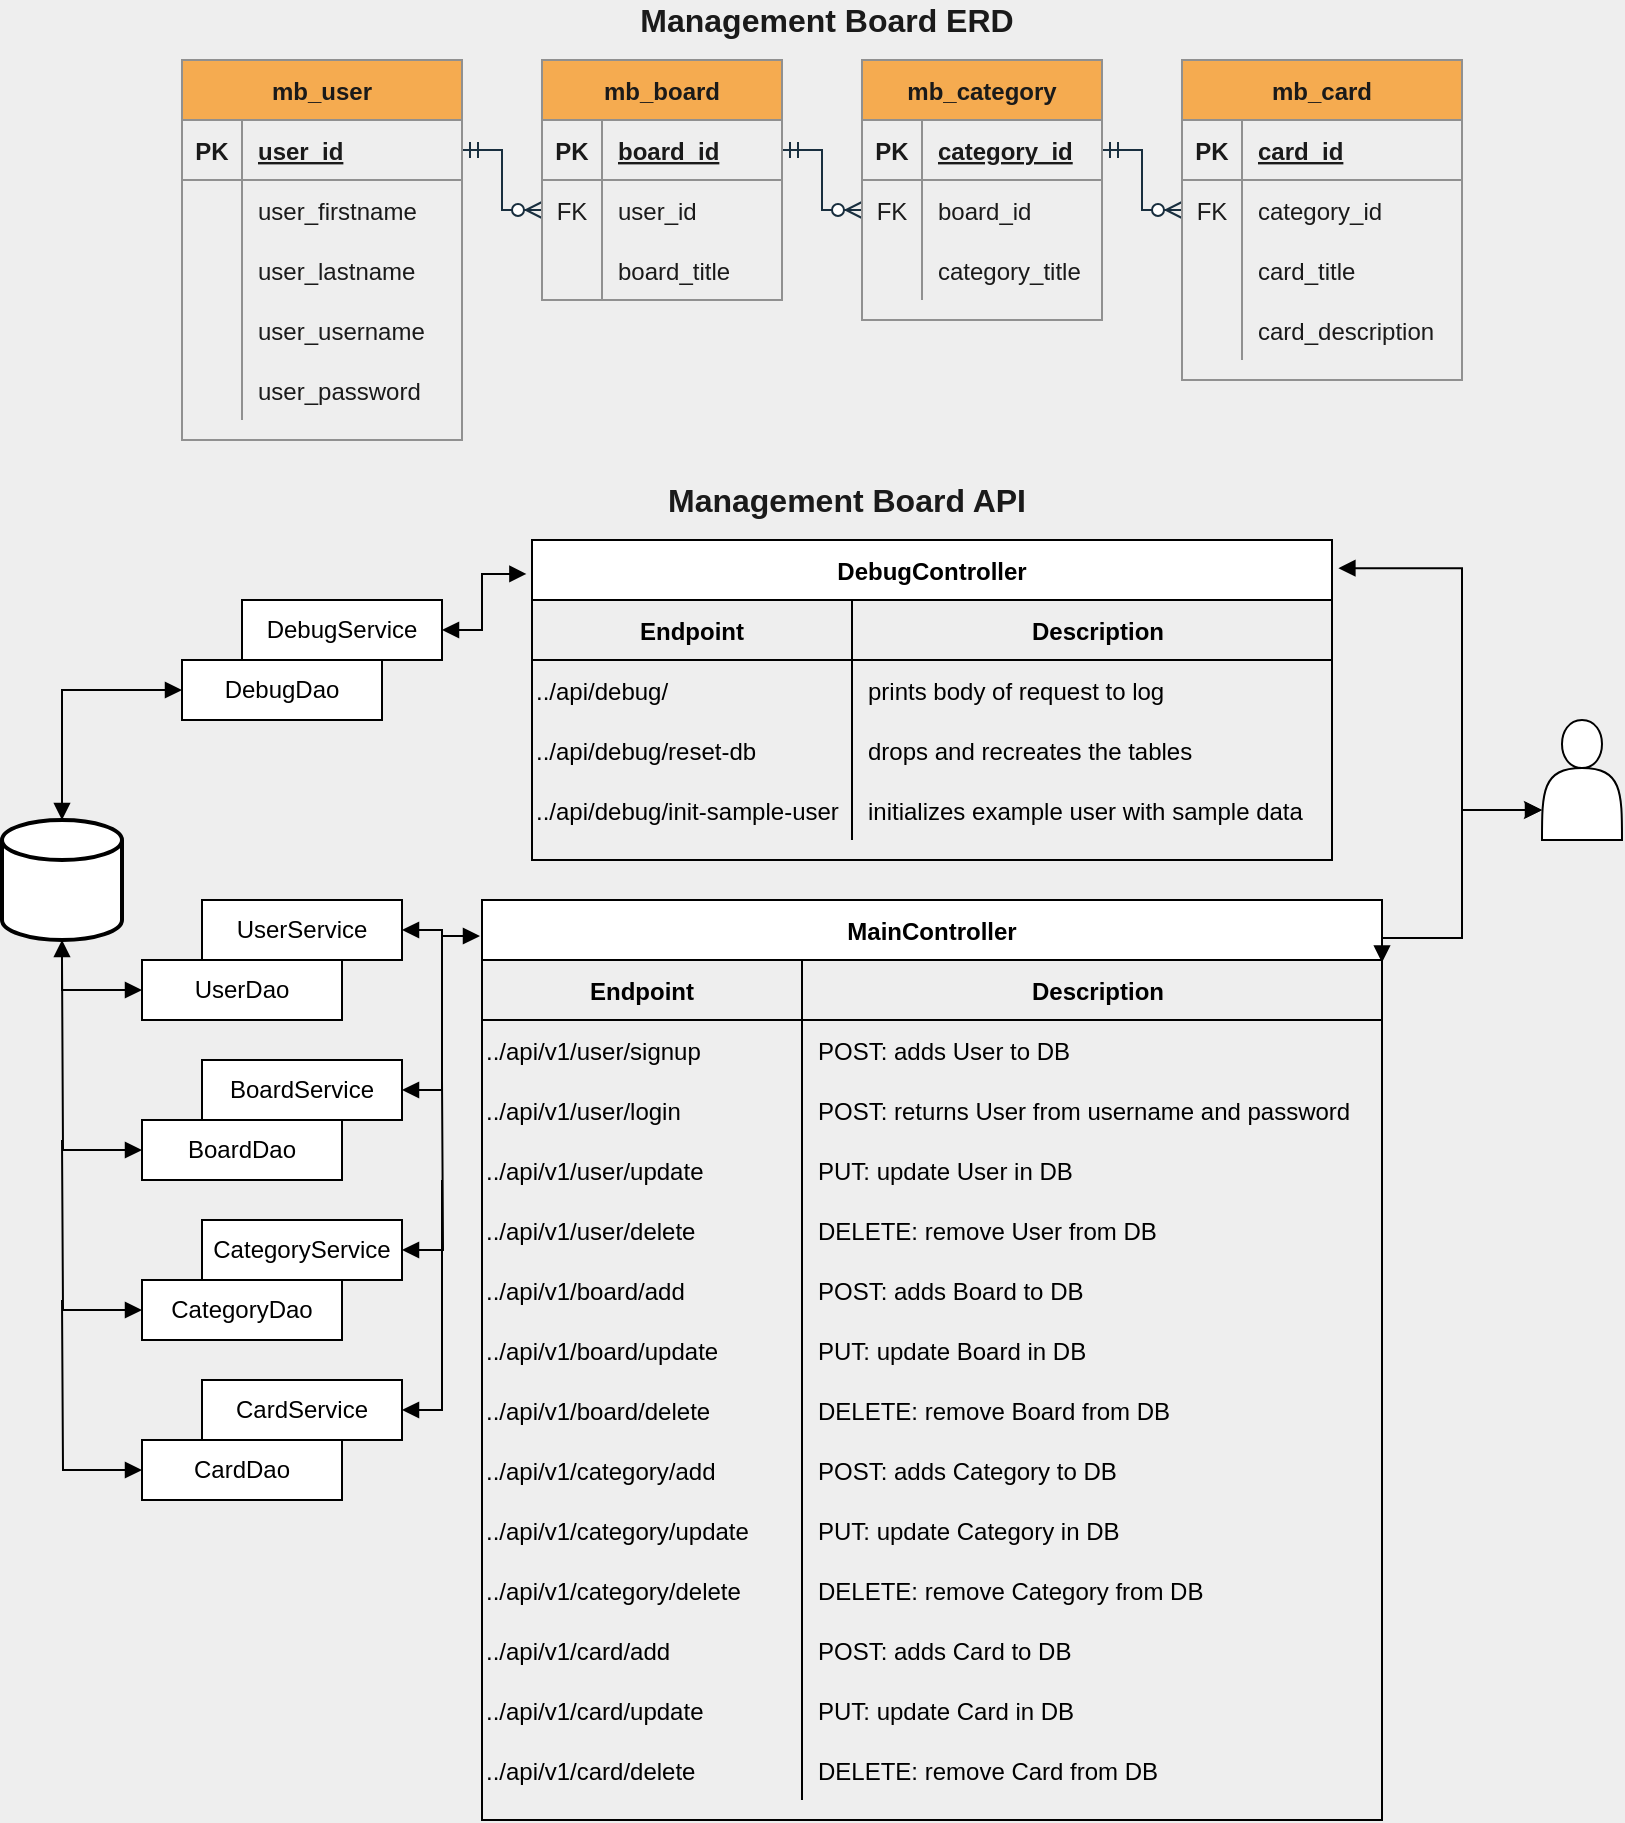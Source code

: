 <mxfile version="13.4.5" type="device"><diagram id="bUS6I_OW84krhXJBu0GH" name="Page-1"><mxGraphModel dx="594" dy="823" grid="0" gridSize="10" guides="1" tooltips="1" connect="1" arrows="1" fold="1" page="1" pageScale="1" pageWidth="850" pageHeight="1100" background="#EEEEEE" math="0" shadow="0"><root><mxCell id="0"/><mxCell id="1" parent="0"/><mxCell id="Mch8yDM0V4C6ooZWS-Wh-33" style="edgeStyle=orthogonalEdgeStyle;rounded=0;orthogonalLoop=1;jettySize=auto;html=1;exitX=0;exitY=0.5;exitDx=0;exitDy=0;entryX=1;entryY=0.5;entryDx=0;entryDy=0;endArrow=ERmandOne;endFill=0;startArrow=ERzeroToMany;startFill=1;strokeColor=#182E3E;fontColor=#1A1A1A;labelBackgroundColor=#EEEEEE;" parent="1" source="Mch8yDM0V4C6ooZWS-Wh-30" target="Mch8yDM0V4C6ooZWS-Wh-2" edge="1"><mxGeometry relative="1" as="geometry"/></mxCell><mxCell id="Mch8yDM0V4C6ooZWS-Wh-47" style="edgeStyle=orthogonalEdgeStyle;rounded=0;orthogonalLoop=1;jettySize=auto;html=1;exitX=0;exitY=0.5;exitDx=0;exitDy=0;entryX=1;entryY=0.5;entryDx=0;entryDy=0;startArrow=ERzeroToMany;startFill=1;endArrow=ERmandOne;endFill=0;strokeColor=#182E3E;fontColor=#1A1A1A;labelBackgroundColor=#EEEEEE;" parent="1" source="Mch8yDM0V4C6ooZWS-Wh-38" target="Mch8yDM0V4C6ooZWS-Wh-18" edge="1"><mxGeometry relative="1" as="geometry"/></mxCell><mxCell id="Mch8yDM0V4C6ooZWS-Wh-61" style="edgeStyle=orthogonalEdgeStyle;rounded=0;orthogonalLoop=1;jettySize=auto;html=1;exitX=0;exitY=0.5;exitDx=0;exitDy=0;entryX=1;entryY=0.5;entryDx=0;entryDy=0;startArrow=ERzeroToMany;startFill=1;endArrow=ERmandOne;endFill=0;strokeColor=#182E3E;fontColor=#1A1A1A;labelBackgroundColor=#EEEEEE;" parent="1" source="Mch8yDM0V4C6ooZWS-Wh-52" target="Mch8yDM0V4C6ooZWS-Wh-35" edge="1"><mxGeometry relative="1" as="geometry"/></mxCell><mxCell id="6FtDQhhCmPX9kNPYUGTD-1" value="&lt;b&gt;&lt;font style=&quot;font-size: 16px&quot;&gt;Management Board ERD&lt;/font&gt;&lt;/b&gt;" style="text;html=1;strokeColor=none;fillColor=none;align=center;verticalAlign=middle;whiteSpace=wrap;rounded=0;sketch=0;fontColor=#1A1A1A;" parent="1" vertex="1"><mxGeometry x="320" y="10" width="225" height="20" as="geometry"/></mxCell><mxCell id="CRoO7DDvmNHPcw2Kahdc-35" value="&lt;b&gt;&lt;font style=&quot;font-size: 16px&quot;&gt;Management Board API&lt;/font&gt;&lt;/b&gt;" style="text;html=1;strokeColor=none;fillColor=none;align=center;verticalAlign=middle;whiteSpace=wrap;rounded=0;sketch=0;fontColor=#1A1A1A;" vertex="1" parent="1"><mxGeometry x="330" y="250" width="225" height="20" as="geometry"/></mxCell><mxCell id="CRoO7DDvmNHPcw2Kahdc-93" value="" style="strokeWidth=2;html=1;shape=mxgraph.flowchart.database;whiteSpace=wrap;align=left;" vertex="1" parent="1"><mxGeometry x="20" y="420" width="60" height="60" as="geometry"/></mxCell><mxCell id="CRoO7DDvmNHPcw2Kahdc-94" value="" style="shape=actor;whiteSpace=wrap;html=1;align=left;" vertex="1" parent="1"><mxGeometry x="790" y="370" width="40" height="60" as="geometry"/></mxCell><mxCell id="Mch8yDM0V4C6ooZWS-Wh-1" value="mb_user" style="shape=table;startSize=30;container=1;collapsible=1;childLayout=tableLayout;fixedRows=1;rowLines=0;fontStyle=1;align=center;resizeLast=1;fillColor=#F5AB50;strokeColor=#909090;fontColor=#1A1A1A;" parent="1" vertex="1"><mxGeometry x="110" y="40" width="140" height="190" as="geometry"/></mxCell><mxCell id="Mch8yDM0V4C6ooZWS-Wh-2" value="" style="shape=partialRectangle;collapsible=0;dropTarget=0;pointerEvents=0;fillColor=none;top=0;left=0;bottom=1;right=0;points=[[0,0.5],[1,0.5]];portConstraint=eastwest;strokeColor=#909090;fontColor=#1A1A1A;" parent="Mch8yDM0V4C6ooZWS-Wh-1" vertex="1"><mxGeometry y="30" width="140" height="30" as="geometry"/></mxCell><mxCell id="Mch8yDM0V4C6ooZWS-Wh-3" value="PK" style="shape=partialRectangle;connectable=0;fillColor=none;top=0;left=0;bottom=0;right=0;fontStyle=1;overflow=hidden;strokeColor=#909090;fontColor=#1A1A1A;" parent="Mch8yDM0V4C6ooZWS-Wh-2" vertex="1"><mxGeometry width="30" height="30" as="geometry"/></mxCell><mxCell id="Mch8yDM0V4C6ooZWS-Wh-4" value="user_id" style="shape=partialRectangle;connectable=0;fillColor=none;top=0;left=0;bottom=0;right=0;align=left;spacingLeft=6;fontStyle=5;overflow=hidden;strokeColor=#909090;fontColor=#1A1A1A;" parent="Mch8yDM0V4C6ooZWS-Wh-2" vertex="1"><mxGeometry x="30" width="110" height="30" as="geometry"/></mxCell><mxCell id="Mch8yDM0V4C6ooZWS-Wh-5" value="" style="shape=partialRectangle;collapsible=0;dropTarget=0;pointerEvents=0;fillColor=none;top=0;left=0;bottom=0;right=0;points=[[0,0.5],[1,0.5]];portConstraint=eastwest;strokeColor=#909090;fontColor=#1A1A1A;" parent="Mch8yDM0V4C6ooZWS-Wh-1" vertex="1"><mxGeometry y="60" width="140" height="30" as="geometry"/></mxCell><mxCell id="Mch8yDM0V4C6ooZWS-Wh-6" value="" style="shape=partialRectangle;connectable=0;fillColor=none;top=0;left=0;bottom=0;right=0;editable=1;overflow=hidden;strokeColor=#909090;fontColor=#1A1A1A;" parent="Mch8yDM0V4C6ooZWS-Wh-5" vertex="1"><mxGeometry width="30" height="30" as="geometry"/></mxCell><mxCell id="Mch8yDM0V4C6ooZWS-Wh-7" value="user_firstname" style="shape=partialRectangle;connectable=0;fillColor=none;top=0;left=0;bottom=0;right=0;align=left;spacingLeft=6;overflow=hidden;strokeColor=#909090;fontColor=#1A1A1A;" parent="Mch8yDM0V4C6ooZWS-Wh-5" vertex="1"><mxGeometry x="30" width="110" height="30" as="geometry"/></mxCell><mxCell id="Mch8yDM0V4C6ooZWS-Wh-8" value="" style="shape=partialRectangle;collapsible=0;dropTarget=0;pointerEvents=0;fillColor=none;top=0;left=0;bottom=0;right=0;points=[[0,0.5],[1,0.5]];portConstraint=eastwest;strokeColor=#909090;fontColor=#1A1A1A;" parent="Mch8yDM0V4C6ooZWS-Wh-1" vertex="1"><mxGeometry y="90" width="140" height="30" as="geometry"/></mxCell><mxCell id="Mch8yDM0V4C6ooZWS-Wh-9" value="" style="shape=partialRectangle;connectable=0;fillColor=none;top=0;left=0;bottom=0;right=0;editable=1;overflow=hidden;strokeColor=#909090;fontColor=#1A1A1A;" parent="Mch8yDM0V4C6ooZWS-Wh-8" vertex="1"><mxGeometry width="30" height="30" as="geometry"/></mxCell><mxCell id="Mch8yDM0V4C6ooZWS-Wh-10" value="user_lastname" style="shape=partialRectangle;connectable=0;fillColor=none;top=0;left=0;bottom=0;right=0;align=left;spacingLeft=6;overflow=hidden;strokeColor=#909090;fontColor=#1A1A1A;" parent="Mch8yDM0V4C6ooZWS-Wh-8" vertex="1"><mxGeometry x="30" width="110" height="30" as="geometry"/></mxCell><mxCell id="Mch8yDM0V4C6ooZWS-Wh-11" value="" style="shape=partialRectangle;collapsible=0;dropTarget=0;pointerEvents=0;fillColor=none;top=0;left=0;bottom=0;right=0;points=[[0,0.5],[1,0.5]];portConstraint=eastwest;strokeColor=#909090;fontColor=#1A1A1A;" parent="Mch8yDM0V4C6ooZWS-Wh-1" vertex="1"><mxGeometry y="120" width="140" height="30" as="geometry"/></mxCell><mxCell id="Mch8yDM0V4C6ooZWS-Wh-12" value="" style="shape=partialRectangle;connectable=0;fillColor=none;top=0;left=0;bottom=0;right=0;editable=1;overflow=hidden;strokeColor=#909090;fontColor=#1A1A1A;" parent="Mch8yDM0V4C6ooZWS-Wh-11" vertex="1"><mxGeometry width="30" height="30" as="geometry"/></mxCell><mxCell id="Mch8yDM0V4C6ooZWS-Wh-13" value="user_username" style="shape=partialRectangle;connectable=0;fillColor=none;top=0;left=0;bottom=0;right=0;align=left;spacingLeft=6;overflow=hidden;strokeColor=#909090;fontColor=#1A1A1A;" parent="Mch8yDM0V4C6ooZWS-Wh-11" vertex="1"><mxGeometry x="30" width="110" height="30" as="geometry"/></mxCell><mxCell id="Mch8yDM0V4C6ooZWS-Wh-14" value="" style="shape=partialRectangle;collapsible=0;dropTarget=0;pointerEvents=0;fillColor=none;top=0;left=0;bottom=0;right=0;points=[[0,0.5],[1,0.5]];portConstraint=eastwest;strokeColor=#909090;fontColor=#1A1A1A;" parent="Mch8yDM0V4C6ooZWS-Wh-1" vertex="1"><mxGeometry y="150" width="140" height="30" as="geometry"/></mxCell><mxCell id="Mch8yDM0V4C6ooZWS-Wh-15" value="" style="shape=partialRectangle;connectable=0;fillColor=none;top=0;left=0;bottom=0;right=0;editable=1;overflow=hidden;strokeColor=#909090;fontColor=#1A1A1A;" parent="Mch8yDM0V4C6ooZWS-Wh-14" vertex="1"><mxGeometry width="30" height="30" as="geometry"/></mxCell><mxCell id="Mch8yDM0V4C6ooZWS-Wh-16" value="user_password" style="shape=partialRectangle;connectable=0;fillColor=none;top=0;left=0;bottom=0;right=0;align=left;spacingLeft=6;overflow=hidden;strokeColor=#909090;fontColor=#1A1A1A;" parent="Mch8yDM0V4C6ooZWS-Wh-14" vertex="1"><mxGeometry x="30" width="110" height="30" as="geometry"/></mxCell><mxCell id="Mch8yDM0V4C6ooZWS-Wh-17" value="mb_board" style="shape=table;startSize=30;container=1;collapsible=1;childLayout=tableLayout;fixedRows=1;rowLines=0;fontStyle=1;align=center;resizeLast=1;fillColor=#F5AB50;strokeColor=#909090;fontColor=#1A1A1A;" parent="1" vertex="1"><mxGeometry x="290" y="40" width="120" height="120" as="geometry"/></mxCell><mxCell id="Mch8yDM0V4C6ooZWS-Wh-18" value="" style="shape=partialRectangle;collapsible=0;dropTarget=0;pointerEvents=0;fillColor=none;top=0;left=0;bottom=1;right=0;points=[[0,0.5],[1,0.5]];portConstraint=eastwest;strokeColor=#909090;fontColor=#1A1A1A;" parent="Mch8yDM0V4C6ooZWS-Wh-17" vertex="1"><mxGeometry y="30" width="120" height="30" as="geometry"/></mxCell><mxCell id="Mch8yDM0V4C6ooZWS-Wh-19" value="PK" style="shape=partialRectangle;connectable=0;fillColor=none;top=0;left=0;bottom=0;right=0;fontStyle=1;overflow=hidden;strokeColor=#909090;fontColor=#1A1A1A;" parent="Mch8yDM0V4C6ooZWS-Wh-18" vertex="1"><mxGeometry width="30" height="30" as="geometry"/></mxCell><mxCell id="Mch8yDM0V4C6ooZWS-Wh-20" value="board_id" style="shape=partialRectangle;connectable=0;fillColor=none;top=0;left=0;bottom=0;right=0;align=left;spacingLeft=6;fontStyle=5;overflow=hidden;strokeColor=#909090;fontColor=#1A1A1A;" parent="Mch8yDM0V4C6ooZWS-Wh-18" vertex="1"><mxGeometry x="30" width="90" height="30" as="geometry"/></mxCell><mxCell id="Mch8yDM0V4C6ooZWS-Wh-30" value="" style="shape=partialRectangle;collapsible=0;dropTarget=0;pointerEvents=0;fillColor=none;top=0;left=0;bottom=0;right=0;points=[[0,0.5],[1,0.5]];portConstraint=eastwest;strokeColor=#909090;fontColor=#1A1A1A;" parent="Mch8yDM0V4C6ooZWS-Wh-17" vertex="1"><mxGeometry y="60" width="120" height="30" as="geometry"/></mxCell><mxCell id="Mch8yDM0V4C6ooZWS-Wh-31" value="FK" style="shape=partialRectangle;connectable=0;fillColor=none;top=0;left=0;bottom=0;right=0;editable=1;overflow=hidden;strokeColor=#909090;fontColor=#1A1A1A;" parent="Mch8yDM0V4C6ooZWS-Wh-30" vertex="1"><mxGeometry width="30" height="30" as="geometry"/></mxCell><mxCell id="Mch8yDM0V4C6ooZWS-Wh-32" value="user_id" style="shape=partialRectangle;connectable=0;fillColor=none;top=0;left=0;bottom=0;right=0;align=left;spacingLeft=6;overflow=hidden;strokeColor=#909090;fontColor=#1A1A1A;" parent="Mch8yDM0V4C6ooZWS-Wh-30" vertex="1"><mxGeometry x="30" width="90" height="30" as="geometry"/></mxCell><mxCell id="Mch8yDM0V4C6ooZWS-Wh-21" value="" style="shape=partialRectangle;collapsible=0;dropTarget=0;pointerEvents=0;fillColor=none;top=0;left=0;bottom=0;right=0;points=[[0,0.5],[1,0.5]];portConstraint=eastwest;strokeColor=#909090;fontColor=#1A1A1A;" parent="Mch8yDM0V4C6ooZWS-Wh-17" vertex="1"><mxGeometry y="90" width="120" height="30" as="geometry"/></mxCell><mxCell id="Mch8yDM0V4C6ooZWS-Wh-22" value="" style="shape=partialRectangle;connectable=0;fillColor=none;top=0;left=0;bottom=0;right=0;editable=1;overflow=hidden;strokeColor=#909090;fontColor=#1A1A1A;" parent="Mch8yDM0V4C6ooZWS-Wh-21" vertex="1"><mxGeometry width="30" height="30" as="geometry"/></mxCell><mxCell id="Mch8yDM0V4C6ooZWS-Wh-23" value="board_title" style="shape=partialRectangle;connectable=0;fillColor=none;top=0;left=0;bottom=0;right=0;align=left;spacingLeft=6;overflow=hidden;strokeColor=#909090;fontColor=#1A1A1A;" parent="Mch8yDM0V4C6ooZWS-Wh-21" vertex="1"><mxGeometry x="30" width="90" height="30" as="geometry"/></mxCell><mxCell id="Mch8yDM0V4C6ooZWS-Wh-34" value="mb_category" style="shape=table;startSize=30;container=1;collapsible=1;childLayout=tableLayout;fixedRows=1;rowLines=0;fontStyle=1;align=center;resizeLast=1;fillColor=#F5AB50;strokeColor=#909090;fontColor=#1A1A1A;" parent="1" vertex="1"><mxGeometry x="450" y="40" width="120" height="130" as="geometry"/></mxCell><mxCell id="Mch8yDM0V4C6ooZWS-Wh-35" value="" style="shape=partialRectangle;collapsible=0;dropTarget=0;pointerEvents=0;fillColor=none;top=0;left=0;bottom=1;right=0;points=[[0,0.5],[1,0.5]];portConstraint=eastwest;strokeColor=#909090;fontColor=#1A1A1A;" parent="Mch8yDM0V4C6ooZWS-Wh-34" vertex="1"><mxGeometry y="30" width="120" height="30" as="geometry"/></mxCell><mxCell id="Mch8yDM0V4C6ooZWS-Wh-36" value="PK" style="shape=partialRectangle;connectable=0;fillColor=none;top=0;left=0;bottom=0;right=0;fontStyle=1;overflow=hidden;strokeColor=#909090;fontColor=#1A1A1A;" parent="Mch8yDM0V4C6ooZWS-Wh-35" vertex="1"><mxGeometry width="30" height="30" as="geometry"/></mxCell><mxCell id="Mch8yDM0V4C6ooZWS-Wh-37" value="category_id" style="shape=partialRectangle;connectable=0;fillColor=none;top=0;left=0;bottom=0;right=0;align=left;spacingLeft=6;fontStyle=5;overflow=hidden;strokeColor=#909090;fontColor=#1A1A1A;" parent="Mch8yDM0V4C6ooZWS-Wh-35" vertex="1"><mxGeometry x="30" width="90" height="30" as="geometry"/></mxCell><mxCell id="Mch8yDM0V4C6ooZWS-Wh-38" value="" style="shape=partialRectangle;collapsible=0;dropTarget=0;pointerEvents=0;fillColor=none;top=0;left=0;bottom=0;right=0;points=[[0,0.5],[1,0.5]];portConstraint=eastwest;strokeColor=#909090;fontColor=#1A1A1A;" parent="Mch8yDM0V4C6ooZWS-Wh-34" vertex="1"><mxGeometry y="60" width="120" height="30" as="geometry"/></mxCell><mxCell id="Mch8yDM0V4C6ooZWS-Wh-39" value="FK" style="shape=partialRectangle;connectable=0;fillColor=none;top=0;left=0;bottom=0;right=0;editable=1;overflow=hidden;strokeColor=#909090;fontColor=#1A1A1A;" parent="Mch8yDM0V4C6ooZWS-Wh-38" vertex="1"><mxGeometry width="30" height="30" as="geometry"/></mxCell><mxCell id="Mch8yDM0V4C6ooZWS-Wh-40" value="board_id" style="shape=partialRectangle;connectable=0;fillColor=none;top=0;left=0;bottom=0;right=0;align=left;spacingLeft=6;overflow=hidden;strokeColor=#909090;fontColor=#1A1A1A;" parent="Mch8yDM0V4C6ooZWS-Wh-38" vertex="1"><mxGeometry x="30" width="90" height="30" as="geometry"/></mxCell><mxCell id="Mch8yDM0V4C6ooZWS-Wh-41" value="" style="shape=partialRectangle;collapsible=0;dropTarget=0;pointerEvents=0;fillColor=none;top=0;left=0;bottom=0;right=0;points=[[0,0.5],[1,0.5]];portConstraint=eastwest;strokeColor=#909090;fontColor=#1A1A1A;" parent="Mch8yDM0V4C6ooZWS-Wh-34" vertex="1"><mxGeometry y="90" width="120" height="30" as="geometry"/></mxCell><mxCell id="Mch8yDM0V4C6ooZWS-Wh-42" value="" style="shape=partialRectangle;connectable=0;fillColor=none;top=0;left=0;bottom=0;right=0;editable=1;overflow=hidden;strokeColor=#909090;fontColor=#1A1A1A;" parent="Mch8yDM0V4C6ooZWS-Wh-41" vertex="1"><mxGeometry width="30" height="30" as="geometry"/></mxCell><mxCell id="Mch8yDM0V4C6ooZWS-Wh-43" value="category_title" style="shape=partialRectangle;connectable=0;fillColor=none;top=0;left=0;bottom=0;right=0;align=left;spacingLeft=6;overflow=hidden;strokeColor=#909090;fontColor=#1A1A1A;" parent="Mch8yDM0V4C6ooZWS-Wh-41" vertex="1"><mxGeometry x="30" width="90" height="30" as="geometry"/></mxCell><mxCell id="Mch8yDM0V4C6ooZWS-Wh-48" value="mb_card" style="shape=table;startSize=30;container=1;collapsible=1;childLayout=tableLayout;fixedRows=1;rowLines=0;fontStyle=1;align=center;resizeLast=1;fillColor=#F5AB50;strokeColor=#909090;fontColor=#1A1A1A;" parent="1" vertex="1"><mxGeometry x="610" y="40" width="140" height="160" as="geometry"/></mxCell><mxCell id="Mch8yDM0V4C6ooZWS-Wh-49" value="" style="shape=partialRectangle;collapsible=0;dropTarget=0;pointerEvents=0;fillColor=none;top=0;left=0;bottom=1;right=0;points=[[0,0.5],[1,0.5]];portConstraint=eastwest;strokeColor=#909090;fontColor=#1A1A1A;" parent="Mch8yDM0V4C6ooZWS-Wh-48" vertex="1"><mxGeometry y="30" width="140" height="30" as="geometry"/></mxCell><mxCell id="Mch8yDM0V4C6ooZWS-Wh-50" value="PK" style="shape=partialRectangle;connectable=0;fillColor=none;top=0;left=0;bottom=0;right=0;fontStyle=1;overflow=hidden;strokeColor=#909090;fontColor=#1A1A1A;" parent="Mch8yDM0V4C6ooZWS-Wh-49" vertex="1"><mxGeometry width="30" height="30" as="geometry"/></mxCell><mxCell id="Mch8yDM0V4C6ooZWS-Wh-51" value="card_id" style="shape=partialRectangle;connectable=0;fillColor=none;top=0;left=0;bottom=0;right=0;align=left;spacingLeft=6;fontStyle=5;overflow=hidden;strokeColor=#909090;fontColor=#1A1A1A;" parent="Mch8yDM0V4C6ooZWS-Wh-49" vertex="1"><mxGeometry x="30" width="110" height="30" as="geometry"/></mxCell><mxCell id="Mch8yDM0V4C6ooZWS-Wh-52" value="" style="shape=partialRectangle;collapsible=0;dropTarget=0;pointerEvents=0;fillColor=none;top=0;left=0;bottom=0;right=0;points=[[0,0.5],[1,0.5]];portConstraint=eastwest;strokeColor=#909090;fontColor=#1A1A1A;" parent="Mch8yDM0V4C6ooZWS-Wh-48" vertex="1"><mxGeometry y="60" width="140" height="30" as="geometry"/></mxCell><mxCell id="Mch8yDM0V4C6ooZWS-Wh-53" value="FK" style="shape=partialRectangle;connectable=0;fillColor=none;top=0;left=0;bottom=0;right=0;editable=1;overflow=hidden;strokeColor=#909090;fontColor=#1A1A1A;" parent="Mch8yDM0V4C6ooZWS-Wh-52" vertex="1"><mxGeometry width="30" height="30" as="geometry"/></mxCell><mxCell id="Mch8yDM0V4C6ooZWS-Wh-54" value="category_id" style="shape=partialRectangle;connectable=0;fillColor=none;top=0;left=0;bottom=0;right=0;align=left;spacingLeft=6;overflow=hidden;strokeColor=#909090;fontColor=#1A1A1A;" parent="Mch8yDM0V4C6ooZWS-Wh-52" vertex="1"><mxGeometry x="30" width="110" height="30" as="geometry"/></mxCell><mxCell id="Mch8yDM0V4C6ooZWS-Wh-55" value="" style="shape=partialRectangle;collapsible=0;dropTarget=0;pointerEvents=0;fillColor=none;top=0;left=0;bottom=0;right=0;points=[[0,0.5],[1,0.5]];portConstraint=eastwest;strokeColor=#909090;fontColor=#1A1A1A;" parent="Mch8yDM0V4C6ooZWS-Wh-48" vertex="1"><mxGeometry y="90" width="140" height="30" as="geometry"/></mxCell><mxCell id="Mch8yDM0V4C6ooZWS-Wh-56" value="" style="shape=partialRectangle;connectable=0;fillColor=none;top=0;left=0;bottom=0;right=0;editable=1;overflow=hidden;strokeColor=#909090;fontColor=#1A1A1A;" parent="Mch8yDM0V4C6ooZWS-Wh-55" vertex="1"><mxGeometry width="30" height="30" as="geometry"/></mxCell><mxCell id="Mch8yDM0V4C6ooZWS-Wh-57" value="card_title" style="shape=partialRectangle;connectable=0;fillColor=none;top=0;left=0;bottom=0;right=0;align=left;spacingLeft=6;overflow=hidden;strokeColor=#909090;fontColor=#1A1A1A;" parent="Mch8yDM0V4C6ooZWS-Wh-55" vertex="1"><mxGeometry x="30" width="110" height="30" as="geometry"/></mxCell><mxCell id="Mch8yDM0V4C6ooZWS-Wh-58" value="" style="shape=partialRectangle;collapsible=0;dropTarget=0;pointerEvents=0;fillColor=none;top=0;left=0;bottom=0;right=0;points=[[0,0.5],[1,0.5]];portConstraint=eastwest;strokeColor=#909090;fontColor=#1A1A1A;" parent="Mch8yDM0V4C6ooZWS-Wh-48" vertex="1"><mxGeometry y="120" width="140" height="30" as="geometry"/></mxCell><mxCell id="Mch8yDM0V4C6ooZWS-Wh-59" value="" style="shape=partialRectangle;connectable=0;fillColor=none;top=0;left=0;bottom=0;right=0;editable=1;overflow=hidden;strokeColor=#909090;fontColor=#1A1A1A;" parent="Mch8yDM0V4C6ooZWS-Wh-58" vertex="1"><mxGeometry width="30" height="30" as="geometry"/></mxCell><mxCell id="Mch8yDM0V4C6ooZWS-Wh-60" value="card_description" style="shape=partialRectangle;connectable=0;fillColor=none;top=0;left=0;bottom=0;right=0;align=left;spacingLeft=6;overflow=hidden;strokeColor=#909090;fontColor=#1A1A1A;" parent="Mch8yDM0V4C6ooZWS-Wh-58" vertex="1"><mxGeometry x="30" width="110" height="30" as="geometry"/></mxCell><mxCell id="CRoO7DDvmNHPcw2Kahdc-36" value="MainController" style="shape=table;startSize=30;container=1;collapsible=1;childLayout=tableLayout;fixedRows=1;rowLines=0;fontStyle=1;align=center;resizeLast=1;" vertex="1" parent="1"><mxGeometry x="260" y="460" width="450" height="460" as="geometry"/></mxCell><mxCell id="CRoO7DDvmNHPcw2Kahdc-37" value="" style="shape=partialRectangle;collapsible=0;dropTarget=0;pointerEvents=0;fillColor=none;top=0;left=0;bottom=1;right=0;points=[[0,0.5],[1,0.5]];portConstraint=eastwest;" vertex="1" parent="CRoO7DDvmNHPcw2Kahdc-36"><mxGeometry y="30" width="450" height="30" as="geometry"/></mxCell><mxCell id="CRoO7DDvmNHPcw2Kahdc-38" value="Endpoint" style="shape=partialRectangle;connectable=0;fillColor=none;top=0;left=0;bottom=0;right=0;fontStyle=1;overflow=hidden;" vertex="1" parent="CRoO7DDvmNHPcw2Kahdc-37"><mxGeometry width="160" height="30" as="geometry"/></mxCell><mxCell id="CRoO7DDvmNHPcw2Kahdc-39" value="Description" style="shape=partialRectangle;connectable=0;fillColor=none;top=0;left=0;bottom=0;right=0;align=center;spacingLeft=6;fontStyle=1;overflow=hidden;" vertex="1" parent="CRoO7DDvmNHPcw2Kahdc-37"><mxGeometry x="160" width="290" height="30" as="geometry"/></mxCell><mxCell id="CRoO7DDvmNHPcw2Kahdc-40" value="" style="shape=partialRectangle;collapsible=0;dropTarget=0;pointerEvents=0;fillColor=none;top=0;left=0;bottom=0;right=0;points=[[0,0.5],[1,0.5]];portConstraint=eastwest;" vertex="1" parent="CRoO7DDvmNHPcw2Kahdc-36"><mxGeometry y="60" width="450" height="30" as="geometry"/></mxCell><mxCell id="CRoO7DDvmNHPcw2Kahdc-41" value="../api/v1/user/signup" style="shape=partialRectangle;connectable=0;fillColor=none;top=0;left=0;bottom=0;right=0;editable=1;overflow=hidden;align=left;" vertex="1" parent="CRoO7DDvmNHPcw2Kahdc-40"><mxGeometry width="160" height="30" as="geometry"/></mxCell><mxCell id="CRoO7DDvmNHPcw2Kahdc-42" value="POST: adds User to DB" style="shape=partialRectangle;connectable=0;fillColor=none;top=0;left=0;bottom=0;right=0;align=left;spacingLeft=6;overflow=hidden;" vertex="1" parent="CRoO7DDvmNHPcw2Kahdc-40"><mxGeometry x="160" width="290" height="30" as="geometry"/></mxCell><mxCell id="CRoO7DDvmNHPcw2Kahdc-43" value="" style="shape=partialRectangle;collapsible=0;dropTarget=0;pointerEvents=0;fillColor=none;top=0;left=0;bottom=0;right=0;points=[[0,0.5],[1,0.5]];portConstraint=eastwest;" vertex="1" parent="CRoO7DDvmNHPcw2Kahdc-36"><mxGeometry y="90" width="450" height="30" as="geometry"/></mxCell><mxCell id="CRoO7DDvmNHPcw2Kahdc-44" value="../api/v1/user/login" style="shape=partialRectangle;connectable=0;fillColor=none;top=0;left=0;bottom=0;right=0;editable=1;overflow=hidden;align=left;" vertex="1" parent="CRoO7DDvmNHPcw2Kahdc-43"><mxGeometry width="160" height="30" as="geometry"/></mxCell><mxCell id="CRoO7DDvmNHPcw2Kahdc-45" value="POST: returns User from username and password" style="shape=partialRectangle;connectable=0;fillColor=none;top=0;left=0;bottom=0;right=0;align=left;spacingLeft=6;overflow=hidden;" vertex="1" parent="CRoO7DDvmNHPcw2Kahdc-43"><mxGeometry x="160" width="290" height="30" as="geometry"/></mxCell><mxCell id="CRoO7DDvmNHPcw2Kahdc-46" value="" style="shape=partialRectangle;collapsible=0;dropTarget=0;pointerEvents=0;fillColor=none;top=0;left=0;bottom=0;right=0;points=[[0,0.5],[1,0.5]];portConstraint=eastwest;" vertex="1" parent="CRoO7DDvmNHPcw2Kahdc-36"><mxGeometry y="120" width="450" height="30" as="geometry"/></mxCell><mxCell id="CRoO7DDvmNHPcw2Kahdc-47" value="../api/v1/user/update" style="shape=partialRectangle;connectable=0;fillColor=none;top=0;left=0;bottom=0;right=0;editable=1;overflow=hidden;align=left;" vertex="1" parent="CRoO7DDvmNHPcw2Kahdc-46"><mxGeometry width="160" height="30" as="geometry"/></mxCell><mxCell id="CRoO7DDvmNHPcw2Kahdc-48" value="PUT: update User in DB" style="shape=partialRectangle;connectable=0;fillColor=none;top=0;left=0;bottom=0;right=0;align=left;spacingLeft=6;overflow=hidden;" vertex="1" parent="CRoO7DDvmNHPcw2Kahdc-46"><mxGeometry x="160" width="290" height="30" as="geometry"/></mxCell><mxCell id="CRoO7DDvmNHPcw2Kahdc-68" value="" style="shape=partialRectangle;collapsible=0;dropTarget=0;pointerEvents=0;fillColor=none;top=0;left=0;bottom=0;right=0;points=[[0,0.5],[1,0.5]];portConstraint=eastwest;" vertex="1" parent="CRoO7DDvmNHPcw2Kahdc-36"><mxGeometry y="150" width="450" height="30" as="geometry"/></mxCell><mxCell id="CRoO7DDvmNHPcw2Kahdc-69" value="../api/v1/user/delete" style="shape=partialRectangle;connectable=0;fillColor=none;top=0;left=0;bottom=0;right=0;editable=1;overflow=hidden;align=left;" vertex="1" parent="CRoO7DDvmNHPcw2Kahdc-68"><mxGeometry width="160" height="30" as="geometry"/></mxCell><mxCell id="CRoO7DDvmNHPcw2Kahdc-70" value="DELETE: remove User from DB" style="shape=partialRectangle;connectable=0;fillColor=none;top=0;left=0;bottom=0;right=0;align=left;spacingLeft=6;overflow=hidden;" vertex="1" parent="CRoO7DDvmNHPcw2Kahdc-68"><mxGeometry x="160" width="290" height="30" as="geometry"/></mxCell><mxCell id="CRoO7DDvmNHPcw2Kahdc-81" value="" style="shape=partialRectangle;collapsible=0;dropTarget=0;pointerEvents=0;fillColor=none;top=0;left=0;bottom=0;right=0;points=[[0,0.5],[1,0.5]];portConstraint=eastwest;" vertex="1" parent="CRoO7DDvmNHPcw2Kahdc-36"><mxGeometry y="180" width="450" height="30" as="geometry"/></mxCell><mxCell id="CRoO7DDvmNHPcw2Kahdc-82" value="../api/v1/board/add" style="shape=partialRectangle;connectable=0;fillColor=none;top=0;left=0;bottom=0;right=0;editable=1;overflow=hidden;align=left;" vertex="1" parent="CRoO7DDvmNHPcw2Kahdc-81"><mxGeometry width="160" height="30" as="geometry"/></mxCell><mxCell id="CRoO7DDvmNHPcw2Kahdc-83" value="POST: adds Board to DB" style="shape=partialRectangle;connectable=0;fillColor=none;top=0;left=0;bottom=0;right=0;align=left;spacingLeft=6;overflow=hidden;" vertex="1" parent="CRoO7DDvmNHPcw2Kahdc-81"><mxGeometry x="160" width="290" height="30" as="geometry"/></mxCell><mxCell id="CRoO7DDvmNHPcw2Kahdc-87" value="" style="shape=partialRectangle;collapsible=0;dropTarget=0;pointerEvents=0;fillColor=none;top=0;left=0;bottom=0;right=0;points=[[0,0.5],[1,0.5]];portConstraint=eastwest;" vertex="1" parent="CRoO7DDvmNHPcw2Kahdc-36"><mxGeometry y="210" width="450" height="30" as="geometry"/></mxCell><mxCell id="CRoO7DDvmNHPcw2Kahdc-88" value="../api/v1/board/update" style="shape=partialRectangle;connectable=0;fillColor=none;top=0;left=0;bottom=0;right=0;editable=1;overflow=hidden;align=left;" vertex="1" parent="CRoO7DDvmNHPcw2Kahdc-87"><mxGeometry width="160" height="30" as="geometry"/></mxCell><mxCell id="CRoO7DDvmNHPcw2Kahdc-89" value="PUT: update Board in DB" style="shape=partialRectangle;connectable=0;fillColor=none;top=0;left=0;bottom=0;right=0;align=left;spacingLeft=6;overflow=hidden;" vertex="1" parent="CRoO7DDvmNHPcw2Kahdc-87"><mxGeometry x="160" width="290" height="30" as="geometry"/></mxCell><mxCell id="CRoO7DDvmNHPcw2Kahdc-90" value="" style="shape=partialRectangle;collapsible=0;dropTarget=0;pointerEvents=0;fillColor=none;top=0;left=0;bottom=0;right=0;points=[[0,0.5],[1,0.5]];portConstraint=eastwest;" vertex="1" parent="CRoO7DDvmNHPcw2Kahdc-36"><mxGeometry y="240" width="450" height="30" as="geometry"/></mxCell><mxCell id="CRoO7DDvmNHPcw2Kahdc-91" value="../api/v1/board/delete" style="shape=partialRectangle;connectable=0;fillColor=none;top=0;left=0;bottom=0;right=0;editable=1;overflow=hidden;align=left;" vertex="1" parent="CRoO7DDvmNHPcw2Kahdc-90"><mxGeometry width="160" height="30" as="geometry"/></mxCell><mxCell id="CRoO7DDvmNHPcw2Kahdc-92" value="DELETE: remove Board from DB" style="shape=partialRectangle;connectable=0;fillColor=none;top=0;left=0;bottom=0;right=0;align=left;spacingLeft=6;overflow=hidden;" vertex="1" parent="CRoO7DDvmNHPcw2Kahdc-90"><mxGeometry x="160" width="290" height="30" as="geometry"/></mxCell><mxCell id="CRoO7DDvmNHPcw2Kahdc-126" value="" style="shape=partialRectangle;collapsible=0;dropTarget=0;pointerEvents=0;fillColor=none;top=0;left=0;bottom=0;right=0;points=[[0,0.5],[1,0.5]];portConstraint=eastwest;" vertex="1" parent="CRoO7DDvmNHPcw2Kahdc-36"><mxGeometry y="270" width="450" height="30" as="geometry"/></mxCell><mxCell id="CRoO7DDvmNHPcw2Kahdc-127" value="../api/v1/category/add" style="shape=partialRectangle;connectable=0;fillColor=none;top=0;left=0;bottom=0;right=0;editable=1;overflow=hidden;align=left;" vertex="1" parent="CRoO7DDvmNHPcw2Kahdc-126"><mxGeometry width="160" height="30" as="geometry"/></mxCell><mxCell id="CRoO7DDvmNHPcw2Kahdc-128" value="POST: adds Category to DB" style="shape=partialRectangle;connectable=0;fillColor=none;top=0;left=0;bottom=0;right=0;align=left;spacingLeft=6;overflow=hidden;" vertex="1" parent="CRoO7DDvmNHPcw2Kahdc-126"><mxGeometry x="160" width="290" height="30" as="geometry"/></mxCell><mxCell id="CRoO7DDvmNHPcw2Kahdc-132" value="" style="shape=partialRectangle;collapsible=0;dropTarget=0;pointerEvents=0;fillColor=none;top=0;left=0;bottom=0;right=0;points=[[0,0.5],[1,0.5]];portConstraint=eastwest;" vertex="1" parent="CRoO7DDvmNHPcw2Kahdc-36"><mxGeometry y="300" width="450" height="30" as="geometry"/></mxCell><mxCell id="CRoO7DDvmNHPcw2Kahdc-133" value="../api/v1/category/update" style="shape=partialRectangle;connectable=0;fillColor=none;top=0;left=0;bottom=0;right=0;editable=1;overflow=hidden;align=left;" vertex="1" parent="CRoO7DDvmNHPcw2Kahdc-132"><mxGeometry width="160" height="30" as="geometry"/></mxCell><mxCell id="CRoO7DDvmNHPcw2Kahdc-134" value="PUT: update Category in DB" style="shape=partialRectangle;connectable=0;fillColor=none;top=0;left=0;bottom=0;right=0;align=left;spacingLeft=6;overflow=hidden;" vertex="1" parent="CRoO7DDvmNHPcw2Kahdc-132"><mxGeometry x="160" width="290" height="30" as="geometry"/></mxCell><mxCell id="CRoO7DDvmNHPcw2Kahdc-135" value="" style="shape=partialRectangle;collapsible=0;dropTarget=0;pointerEvents=0;fillColor=none;top=0;left=0;bottom=0;right=0;points=[[0,0.5],[1,0.5]];portConstraint=eastwest;" vertex="1" parent="CRoO7DDvmNHPcw2Kahdc-36"><mxGeometry y="330" width="450" height="30" as="geometry"/></mxCell><mxCell id="CRoO7DDvmNHPcw2Kahdc-136" value="../api/v1/category/delete" style="shape=partialRectangle;connectable=0;fillColor=none;top=0;left=0;bottom=0;right=0;editable=1;overflow=hidden;align=left;" vertex="1" parent="CRoO7DDvmNHPcw2Kahdc-135"><mxGeometry width="160" height="30" as="geometry"/></mxCell><mxCell id="CRoO7DDvmNHPcw2Kahdc-137" value="DELETE: remove Category from DB" style="shape=partialRectangle;connectable=0;fillColor=none;top=0;left=0;bottom=0;right=0;align=left;spacingLeft=6;overflow=hidden;" vertex="1" parent="CRoO7DDvmNHPcw2Kahdc-135"><mxGeometry x="160" width="290" height="30" as="geometry"/></mxCell><mxCell id="CRoO7DDvmNHPcw2Kahdc-138" value="" style="shape=partialRectangle;collapsible=0;dropTarget=0;pointerEvents=0;fillColor=none;top=0;left=0;bottom=0;right=0;points=[[0,0.5],[1,0.5]];portConstraint=eastwest;" vertex="1" parent="CRoO7DDvmNHPcw2Kahdc-36"><mxGeometry y="360" width="450" height="30" as="geometry"/></mxCell><mxCell id="CRoO7DDvmNHPcw2Kahdc-139" value="../api/v1/card/add" style="shape=partialRectangle;connectable=0;fillColor=none;top=0;left=0;bottom=0;right=0;editable=1;overflow=hidden;align=left;" vertex="1" parent="CRoO7DDvmNHPcw2Kahdc-138"><mxGeometry width="160" height="30" as="geometry"/></mxCell><mxCell id="CRoO7DDvmNHPcw2Kahdc-140" value="POST: adds Card to DB" style="shape=partialRectangle;connectable=0;fillColor=none;top=0;left=0;bottom=0;right=0;align=left;spacingLeft=6;overflow=hidden;" vertex="1" parent="CRoO7DDvmNHPcw2Kahdc-138"><mxGeometry x="160" width="290" height="30" as="geometry"/></mxCell><mxCell id="CRoO7DDvmNHPcw2Kahdc-141" value="" style="shape=partialRectangle;collapsible=0;dropTarget=0;pointerEvents=0;fillColor=none;top=0;left=0;bottom=0;right=0;points=[[0,0.5],[1,0.5]];portConstraint=eastwest;" vertex="1" parent="CRoO7DDvmNHPcw2Kahdc-36"><mxGeometry y="390" width="450" height="30" as="geometry"/></mxCell><mxCell id="CRoO7DDvmNHPcw2Kahdc-142" value="../api/v1/card/update" style="shape=partialRectangle;connectable=0;fillColor=none;top=0;left=0;bottom=0;right=0;editable=1;overflow=hidden;align=left;" vertex="1" parent="CRoO7DDvmNHPcw2Kahdc-141"><mxGeometry width="160" height="30" as="geometry"/></mxCell><mxCell id="CRoO7DDvmNHPcw2Kahdc-143" value="PUT: update Card in DB" style="shape=partialRectangle;connectable=0;fillColor=none;top=0;left=0;bottom=0;right=0;align=left;spacingLeft=6;overflow=hidden;" vertex="1" parent="CRoO7DDvmNHPcw2Kahdc-141"><mxGeometry x="160" width="290" height="30" as="geometry"/></mxCell><mxCell id="CRoO7DDvmNHPcw2Kahdc-144" value="" style="shape=partialRectangle;collapsible=0;dropTarget=0;pointerEvents=0;fillColor=none;top=0;left=0;bottom=0;right=0;points=[[0,0.5],[1,0.5]];portConstraint=eastwest;" vertex="1" parent="CRoO7DDvmNHPcw2Kahdc-36"><mxGeometry y="420" width="450" height="30" as="geometry"/></mxCell><mxCell id="CRoO7DDvmNHPcw2Kahdc-145" value="../api/v1/card/delete" style="shape=partialRectangle;connectable=0;fillColor=none;top=0;left=0;bottom=0;right=0;editable=1;overflow=hidden;align=left;" vertex="1" parent="CRoO7DDvmNHPcw2Kahdc-144"><mxGeometry width="160" height="30" as="geometry"/></mxCell><mxCell id="CRoO7DDvmNHPcw2Kahdc-146" value="DELETE: remove Card from DB" style="shape=partialRectangle;connectable=0;fillColor=none;top=0;left=0;bottom=0;right=0;align=left;spacingLeft=6;overflow=hidden;" vertex="1" parent="CRoO7DDvmNHPcw2Kahdc-144"><mxGeometry x="160" width="290" height="30" as="geometry"/></mxCell><mxCell id="CRoO7DDvmNHPcw2Kahdc-96" style="edgeStyle=orthogonalEdgeStyle;rounded=0;orthogonalLoop=1;jettySize=auto;html=1;exitX=1.008;exitY=0.088;exitDx=0;exitDy=0;entryX=0;entryY=0.75;entryDx=0;entryDy=0;exitPerimeter=0;startArrow=block;startFill=1;" edge="1" parent="1" source="CRoO7DDvmNHPcw2Kahdc-22" target="CRoO7DDvmNHPcw2Kahdc-94"><mxGeometry relative="1" as="geometry"><Array as="points"><mxPoint x="750" y="294"/><mxPoint x="750" y="415"/></Array></mxGeometry></mxCell><mxCell id="CRoO7DDvmNHPcw2Kahdc-97" style="edgeStyle=orthogonalEdgeStyle;rounded=0;orthogonalLoop=1;jettySize=auto;html=1;exitX=1;exitY=0.068;exitDx=0;exitDy=0;exitPerimeter=0;entryX=0;entryY=0.75;entryDx=0;entryDy=0;startArrow=block;startFill=1;endArrow=block;endFill=1;" edge="1" parent="1" source="CRoO7DDvmNHPcw2Kahdc-36" target="CRoO7DDvmNHPcw2Kahdc-94"><mxGeometry relative="1" as="geometry"><mxPoint x="770" y="450" as="targetPoint"/><Array as="points"><mxPoint x="750" y="479"/><mxPoint x="750" y="415"/></Array></mxGeometry></mxCell><mxCell id="CRoO7DDvmNHPcw2Kahdc-98" value="DebugService" style="whiteSpace=wrap;html=1;align=center;" vertex="1" parent="1"><mxGeometry x="140" y="310" width="100" height="30" as="geometry"/></mxCell><mxCell id="CRoO7DDvmNHPcw2Kahdc-109" style="edgeStyle=orthogonalEdgeStyle;rounded=0;orthogonalLoop=1;jettySize=auto;html=1;exitX=0;exitY=0.5;exitDx=0;exitDy=0;entryX=0.5;entryY=0;entryDx=0;entryDy=0;entryPerimeter=0;startArrow=block;startFill=1;endArrow=block;endFill=1;" edge="1" parent="1" source="CRoO7DDvmNHPcw2Kahdc-99" target="CRoO7DDvmNHPcw2Kahdc-93"><mxGeometry relative="1" as="geometry"/></mxCell><mxCell id="CRoO7DDvmNHPcw2Kahdc-99" value="DebugDao" style="whiteSpace=wrap;html=1;align=center;" vertex="1" parent="1"><mxGeometry x="110" y="340" width="100" height="30" as="geometry"/></mxCell><mxCell id="CRoO7DDvmNHPcw2Kahdc-100" value="UserService" style="whiteSpace=wrap;html=1;align=center;" vertex="1" parent="1"><mxGeometry x="120" y="460" width="100" height="30" as="geometry"/></mxCell><mxCell id="CRoO7DDvmNHPcw2Kahdc-118" style="edgeStyle=orthogonalEdgeStyle;rounded=0;orthogonalLoop=1;jettySize=auto;html=1;exitX=0;exitY=0.5;exitDx=0;exitDy=0;entryX=0.5;entryY=1;entryDx=0;entryDy=0;entryPerimeter=0;startArrow=block;startFill=1;endArrow=block;endFill=1;" edge="1" parent="1" source="CRoO7DDvmNHPcw2Kahdc-101" target="CRoO7DDvmNHPcw2Kahdc-93"><mxGeometry relative="1" as="geometry"/></mxCell><mxCell id="CRoO7DDvmNHPcw2Kahdc-101" value="UserDao" style="whiteSpace=wrap;html=1;align=center;" vertex="1" parent="1"><mxGeometry x="90" y="490" width="100" height="30" as="geometry"/></mxCell><mxCell id="CRoO7DDvmNHPcw2Kahdc-102" value="BoardService" style="whiteSpace=wrap;html=1;align=center;" vertex="1" parent="1"><mxGeometry x="120" y="540" width="100" height="30" as="geometry"/></mxCell><mxCell id="CRoO7DDvmNHPcw2Kahdc-119" style="edgeStyle=orthogonalEdgeStyle;rounded=0;orthogonalLoop=1;jettySize=auto;html=1;exitX=0;exitY=0.5;exitDx=0;exitDy=0;startArrow=block;startFill=1;endArrow=none;endFill=0;" edge="1" parent="1" source="CRoO7DDvmNHPcw2Kahdc-103"><mxGeometry relative="1" as="geometry"><mxPoint x="50" y="490" as="targetPoint"/></mxGeometry></mxCell><mxCell id="CRoO7DDvmNHPcw2Kahdc-103" value="BoardDao" style="whiteSpace=wrap;html=1;align=center;" vertex="1" parent="1"><mxGeometry x="90" y="570" width="100" height="30" as="geometry"/></mxCell><mxCell id="CRoO7DDvmNHPcw2Kahdc-114" style="edgeStyle=orthogonalEdgeStyle;rounded=0;orthogonalLoop=1;jettySize=auto;html=1;exitX=1;exitY=0.5;exitDx=0;exitDy=0;startArrow=block;startFill=1;endArrow=none;endFill=0;" edge="1" parent="1" source="CRoO7DDvmNHPcw2Kahdc-104"><mxGeometry relative="1" as="geometry"><mxPoint x="240" y="550" as="targetPoint"/></mxGeometry></mxCell><mxCell id="CRoO7DDvmNHPcw2Kahdc-104" value="CategoryService" style="whiteSpace=wrap;html=1;align=center;" vertex="1" parent="1"><mxGeometry x="120" y="620" width="100" height="30" as="geometry"/></mxCell><mxCell id="CRoO7DDvmNHPcw2Kahdc-120" style="edgeStyle=orthogonalEdgeStyle;rounded=0;orthogonalLoop=1;jettySize=auto;html=1;exitX=0;exitY=0.5;exitDx=0;exitDy=0;startArrow=block;startFill=1;endArrow=none;endFill=0;" edge="1" parent="1" source="CRoO7DDvmNHPcw2Kahdc-105"><mxGeometry relative="1" as="geometry"><mxPoint x="50" y="580" as="targetPoint"/></mxGeometry></mxCell><mxCell id="CRoO7DDvmNHPcw2Kahdc-105" value="CategoryDao" style="whiteSpace=wrap;html=1;align=center;" vertex="1" parent="1"><mxGeometry x="90" y="650" width="100" height="30" as="geometry"/></mxCell><mxCell id="CRoO7DDvmNHPcw2Kahdc-106" value="CardService" style="whiteSpace=wrap;html=1;align=center;" vertex="1" parent="1"><mxGeometry x="120" y="700" width="100" height="30" as="geometry"/></mxCell><mxCell id="CRoO7DDvmNHPcw2Kahdc-121" style="edgeStyle=orthogonalEdgeStyle;rounded=0;orthogonalLoop=1;jettySize=auto;html=1;exitX=0;exitY=0.5;exitDx=0;exitDy=0;startArrow=block;startFill=1;endArrow=none;endFill=0;" edge="1" parent="1" source="CRoO7DDvmNHPcw2Kahdc-107"><mxGeometry relative="1" as="geometry"><mxPoint x="50" y="660" as="targetPoint"/></mxGeometry></mxCell><mxCell id="CRoO7DDvmNHPcw2Kahdc-107" value="CardDao" style="whiteSpace=wrap;html=1;align=center;" vertex="1" parent="1"><mxGeometry x="90" y="730" width="100" height="30" as="geometry"/></mxCell><mxCell id="CRoO7DDvmNHPcw2Kahdc-108" style="edgeStyle=orthogonalEdgeStyle;rounded=0;orthogonalLoop=1;jettySize=auto;html=1;exitX=-0.007;exitY=0.106;exitDx=0;exitDy=0;entryX=1;entryY=0.5;entryDx=0;entryDy=0;startArrow=block;startFill=1;endArrow=block;endFill=1;exitPerimeter=0;" edge="1" parent="1" source="CRoO7DDvmNHPcw2Kahdc-22" target="CRoO7DDvmNHPcw2Kahdc-98"><mxGeometry relative="1" as="geometry"><Array as="points"><mxPoint x="260" y="297"/><mxPoint x="260" y="325"/></Array></mxGeometry></mxCell><mxCell id="CRoO7DDvmNHPcw2Kahdc-115" style="edgeStyle=orthogonalEdgeStyle;rounded=0;orthogonalLoop=1;jettySize=auto;html=1;entryX=1;entryY=0.5;entryDx=0;entryDy=0;startArrow=none;startFill=0;endArrow=block;endFill=1;" edge="1" parent="1" target="CRoO7DDvmNHPcw2Kahdc-100"><mxGeometry relative="1" as="geometry"><mxPoint x="240" y="490" as="sourcePoint"/><Array as="points"><mxPoint x="240" y="475"/></Array></mxGeometry></mxCell><mxCell id="CRoO7DDvmNHPcw2Kahdc-116" style="edgeStyle=orthogonalEdgeStyle;rounded=0;orthogonalLoop=1;jettySize=auto;html=1;entryX=1;entryY=0.5;entryDx=0;entryDy=0;startArrow=block;startFill=1;endArrow=block;endFill=1;" edge="1" parent="1" target="CRoO7DDvmNHPcw2Kahdc-102"><mxGeometry relative="1" as="geometry"><mxPoint x="259" y="478" as="sourcePoint"/><Array as="points"><mxPoint x="240" y="478"/><mxPoint x="240" y="555"/></Array></mxGeometry></mxCell><mxCell id="CRoO7DDvmNHPcw2Kahdc-117" style="edgeStyle=orthogonalEdgeStyle;rounded=0;orthogonalLoop=1;jettySize=auto;html=1;entryX=1;entryY=0.5;entryDx=0;entryDy=0;startArrow=none;startFill=0;endArrow=block;endFill=1;" edge="1" parent="1" target="CRoO7DDvmNHPcw2Kahdc-106"><mxGeometry relative="1" as="geometry"><mxPoint x="240" y="600" as="sourcePoint"/><Array as="points"><mxPoint x="240" y="715"/></Array></mxGeometry></mxCell><mxCell id="CRoO7DDvmNHPcw2Kahdc-22" value="DebugController" style="shape=table;startSize=30;container=1;collapsible=1;childLayout=tableLayout;fixedRows=1;rowLines=0;fontStyle=1;align=center;resizeLast=1;" vertex="1" parent="1"><mxGeometry x="285" y="280" width="400" height="160" as="geometry"/></mxCell><mxCell id="CRoO7DDvmNHPcw2Kahdc-23" value="" style="shape=partialRectangle;collapsible=0;dropTarget=0;pointerEvents=0;fillColor=none;top=0;left=0;bottom=1;right=0;points=[[0,0.5],[1,0.5]];portConstraint=eastwest;" vertex="1" parent="CRoO7DDvmNHPcw2Kahdc-22"><mxGeometry y="30" width="400" height="30" as="geometry"/></mxCell><mxCell id="CRoO7DDvmNHPcw2Kahdc-24" value="Endpoint" style="shape=partialRectangle;connectable=0;fillColor=none;top=0;left=0;bottom=0;right=0;fontStyle=1;overflow=hidden;" vertex="1" parent="CRoO7DDvmNHPcw2Kahdc-23"><mxGeometry width="160" height="30" as="geometry"/></mxCell><mxCell id="CRoO7DDvmNHPcw2Kahdc-25" value="Description" style="shape=partialRectangle;connectable=0;fillColor=none;top=0;left=0;bottom=0;right=0;align=center;spacingLeft=6;fontStyle=1;overflow=hidden;" vertex="1" parent="CRoO7DDvmNHPcw2Kahdc-23"><mxGeometry x="160" width="240" height="30" as="geometry"/></mxCell><mxCell id="CRoO7DDvmNHPcw2Kahdc-26" value="" style="shape=partialRectangle;collapsible=0;dropTarget=0;pointerEvents=0;fillColor=none;top=0;left=0;bottom=0;right=0;points=[[0,0.5],[1,0.5]];portConstraint=eastwest;" vertex="1" parent="CRoO7DDvmNHPcw2Kahdc-22"><mxGeometry y="60" width="400" height="30" as="geometry"/></mxCell><mxCell id="CRoO7DDvmNHPcw2Kahdc-27" value="../api/debug/" style="shape=partialRectangle;connectable=0;fillColor=none;top=0;left=0;bottom=0;right=0;editable=1;overflow=hidden;align=left;" vertex="1" parent="CRoO7DDvmNHPcw2Kahdc-26"><mxGeometry width="160" height="30" as="geometry"/></mxCell><mxCell id="CRoO7DDvmNHPcw2Kahdc-28" value="prints body of request to log" style="shape=partialRectangle;connectable=0;fillColor=none;top=0;left=0;bottom=0;right=0;align=left;spacingLeft=6;overflow=hidden;" vertex="1" parent="CRoO7DDvmNHPcw2Kahdc-26"><mxGeometry x="160" width="240" height="30" as="geometry"/></mxCell><mxCell id="CRoO7DDvmNHPcw2Kahdc-29" value="" style="shape=partialRectangle;collapsible=0;dropTarget=0;pointerEvents=0;fillColor=none;top=0;left=0;bottom=0;right=0;points=[[0,0.5],[1,0.5]];portConstraint=eastwest;" vertex="1" parent="CRoO7DDvmNHPcw2Kahdc-22"><mxGeometry y="90" width="400" height="30" as="geometry"/></mxCell><mxCell id="CRoO7DDvmNHPcw2Kahdc-30" value="../api/debug/reset-db" style="shape=partialRectangle;connectable=0;fillColor=none;top=0;left=0;bottom=0;right=0;editable=1;overflow=hidden;align=left;" vertex="1" parent="CRoO7DDvmNHPcw2Kahdc-29"><mxGeometry width="160" height="30" as="geometry"/></mxCell><mxCell id="CRoO7DDvmNHPcw2Kahdc-31" value="drops and recreates the tables" style="shape=partialRectangle;connectable=0;fillColor=none;top=0;left=0;bottom=0;right=0;align=left;spacingLeft=6;overflow=hidden;" vertex="1" parent="CRoO7DDvmNHPcw2Kahdc-29"><mxGeometry x="160" width="240" height="30" as="geometry"/></mxCell><mxCell id="CRoO7DDvmNHPcw2Kahdc-32" value="" style="shape=partialRectangle;collapsible=0;dropTarget=0;pointerEvents=0;fillColor=none;top=0;left=0;bottom=0;right=0;points=[[0,0.5],[1,0.5]];portConstraint=eastwest;" vertex="1" parent="CRoO7DDvmNHPcw2Kahdc-22"><mxGeometry y="120" width="400" height="30" as="geometry"/></mxCell><mxCell id="CRoO7DDvmNHPcw2Kahdc-33" value="../api/debug/init-sample-user" style="shape=partialRectangle;connectable=0;fillColor=none;top=0;left=0;bottom=0;right=0;editable=1;overflow=hidden;align=left;" vertex="1" parent="CRoO7DDvmNHPcw2Kahdc-32"><mxGeometry width="160" height="30" as="geometry"/></mxCell><mxCell id="CRoO7DDvmNHPcw2Kahdc-34" value="initializes example user with sample data" style="shape=partialRectangle;connectable=0;fillColor=none;top=0;left=0;bottom=0;right=0;align=left;spacingLeft=6;overflow=hidden;" vertex="1" parent="CRoO7DDvmNHPcw2Kahdc-32"><mxGeometry x="160" width="240" height="30" as="geometry"/></mxCell></root></mxGraphModel></diagram></mxfile>
